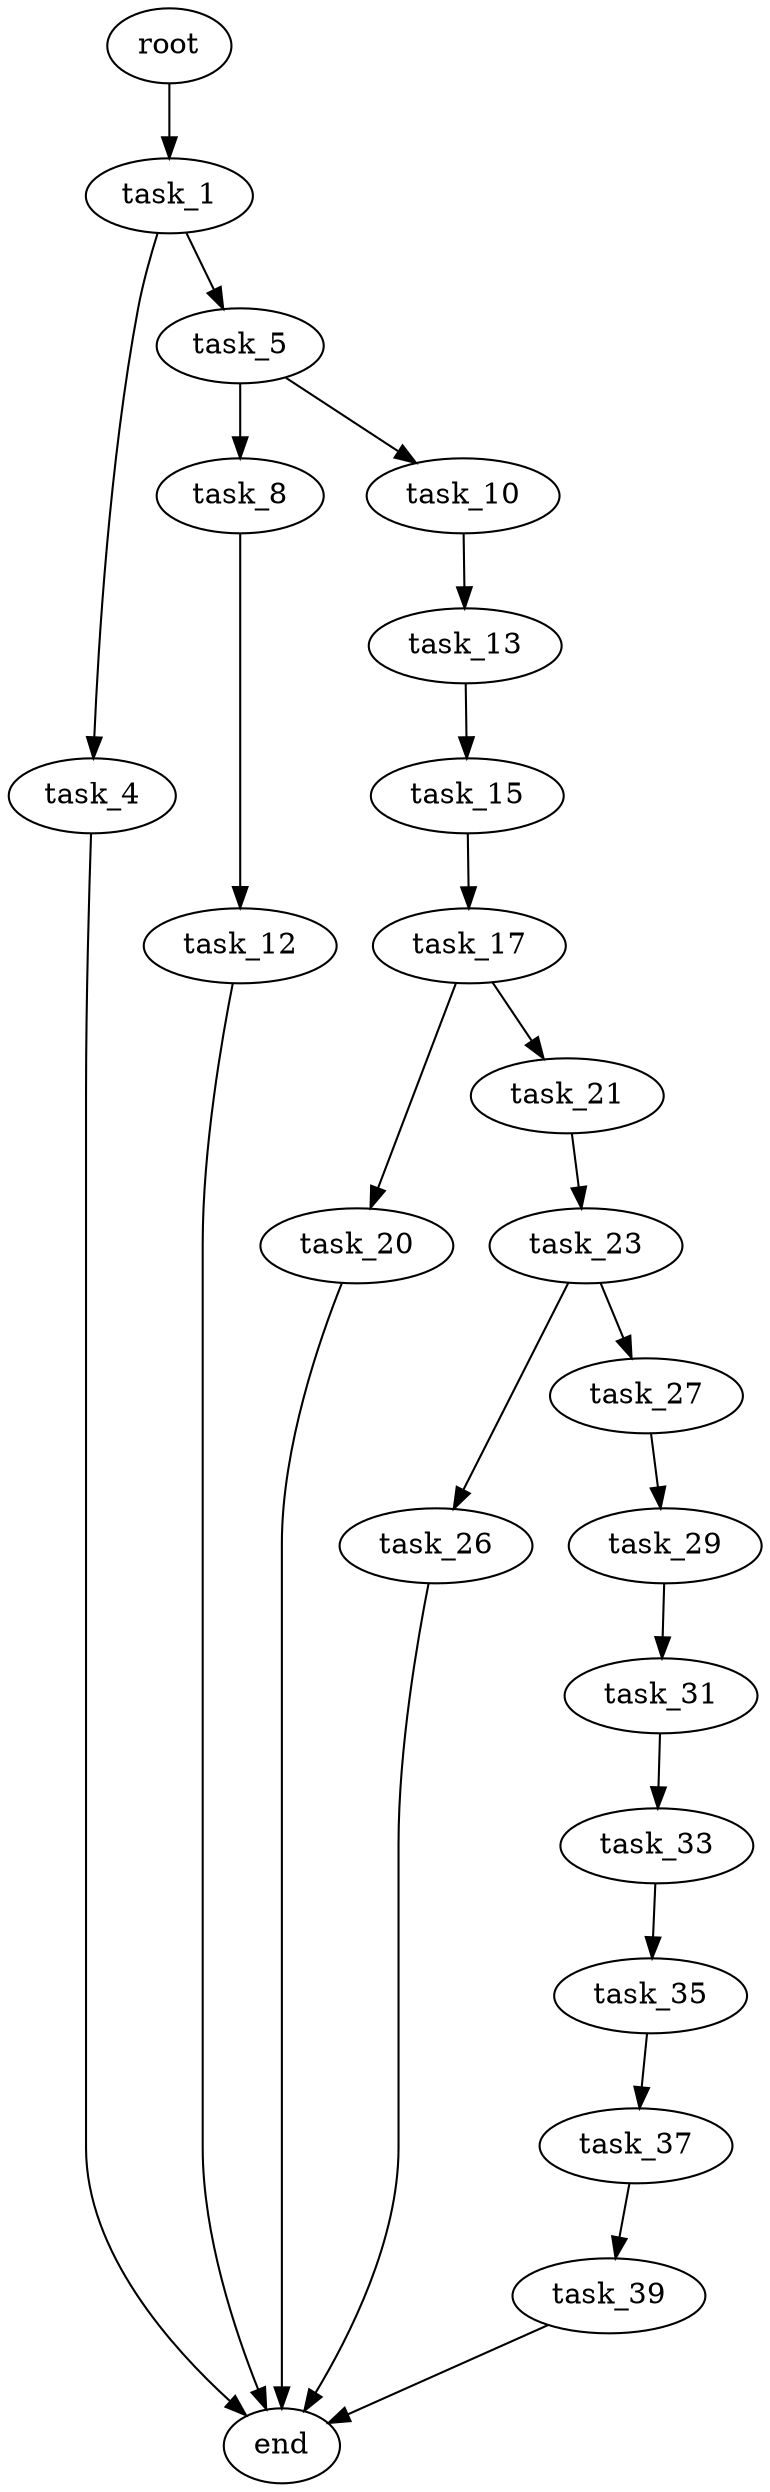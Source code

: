 digraph G {
  root [size="0.000000"];
  task_1 [size="2189829526.000000"];
  task_4 [size="5069664952.000000"];
  task_5 [size="432816465.000000"];
  end [size="0.000000"];
  task_8 [size="782757789696.000000"];
  task_10 [size="68719476736.000000"];
  task_12 [size="64574198110.000000"];
  task_13 [size="54913561150.000000"];
  task_15 [size="21187611083.000000"];
  task_17 [size="51334172712.000000"];
  task_20 [size="2601649914.000000"];
  task_21 [size="368293445632.000000"];
  task_23 [size="18313334938.000000"];
  task_26 [size="68719476736.000000"];
  task_27 [size="549755813888.000000"];
  task_29 [size="46629405644.000000"];
  task_31 [size="5087381073.000000"];
  task_33 [size="298803559342.000000"];
  task_35 [size="724567971179.000000"];
  task_37 [size="466775081930.000000"];
  task_39 [size="7210172502.000000"];

  root -> task_1 [size="1.000000"];
  task_1 -> task_4 [size="75497472.000000"];
  task_1 -> task_5 [size="75497472.000000"];
  task_4 -> end [size="1.000000"];
  task_5 -> task_8 [size="33554432.000000"];
  task_5 -> task_10 [size="33554432.000000"];
  task_8 -> task_12 [size="679477248.000000"];
  task_10 -> task_13 [size="134217728.000000"];
  task_12 -> end [size="1.000000"];
  task_13 -> task_15 [size="75497472.000000"];
  task_15 -> task_17 [size="411041792.000000"];
  task_17 -> task_20 [size="838860800.000000"];
  task_17 -> task_21 [size="838860800.000000"];
  task_20 -> end [size="1.000000"];
  task_21 -> task_23 [size="411041792.000000"];
  task_23 -> task_26 [size="301989888.000000"];
  task_23 -> task_27 [size="301989888.000000"];
  task_26 -> end [size="1.000000"];
  task_27 -> task_29 [size="536870912.000000"];
  task_29 -> task_31 [size="838860800.000000"];
  task_31 -> task_33 [size="411041792.000000"];
  task_33 -> task_35 [size="411041792.000000"];
  task_35 -> task_37 [size="838860800.000000"];
  task_37 -> task_39 [size="411041792.000000"];
  task_39 -> end [size="1.000000"];
}
